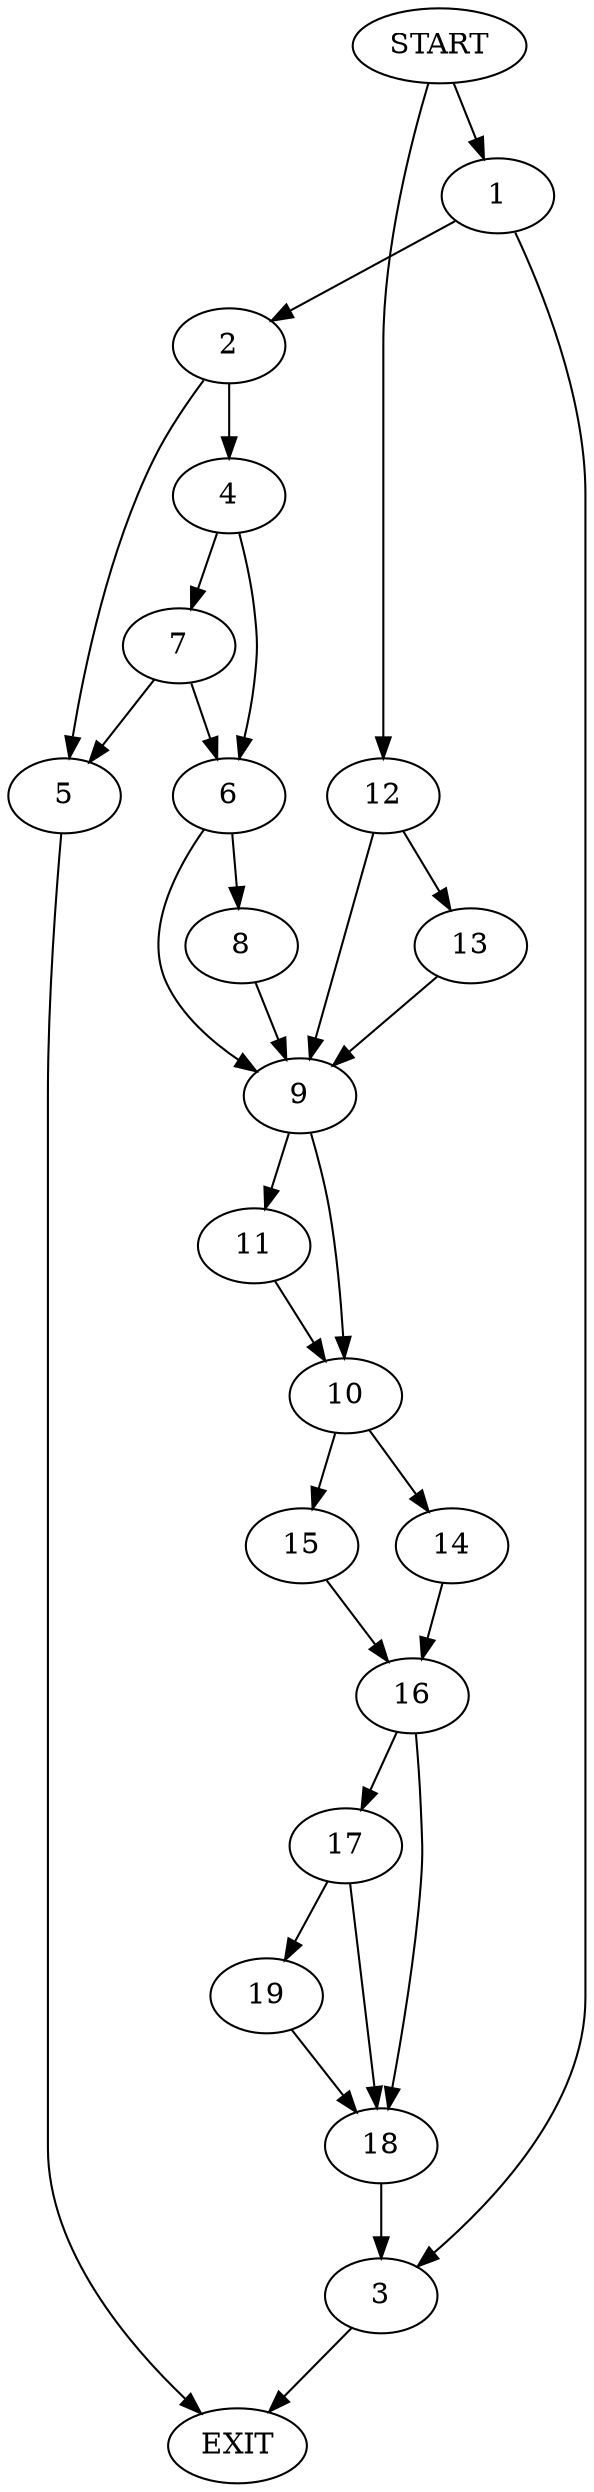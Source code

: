 digraph {
0 [label="START"]
20 [label="EXIT"]
0 -> 1
1 -> 2
1 -> 3
3 -> 20
2 -> 4
2 -> 5
5 -> 20
4 -> 6
4 -> 7
7 -> 6
7 -> 5
6 -> 8
6 -> 9
8 -> 9
9 -> 10
9 -> 11
0 -> 12
12 -> 9
12 -> 13
13 -> 9
10 -> 14
10 -> 15
11 -> 10
15 -> 16
14 -> 16
16 -> 17
16 -> 18
17 -> 18
17 -> 19
18 -> 3
19 -> 18
}
